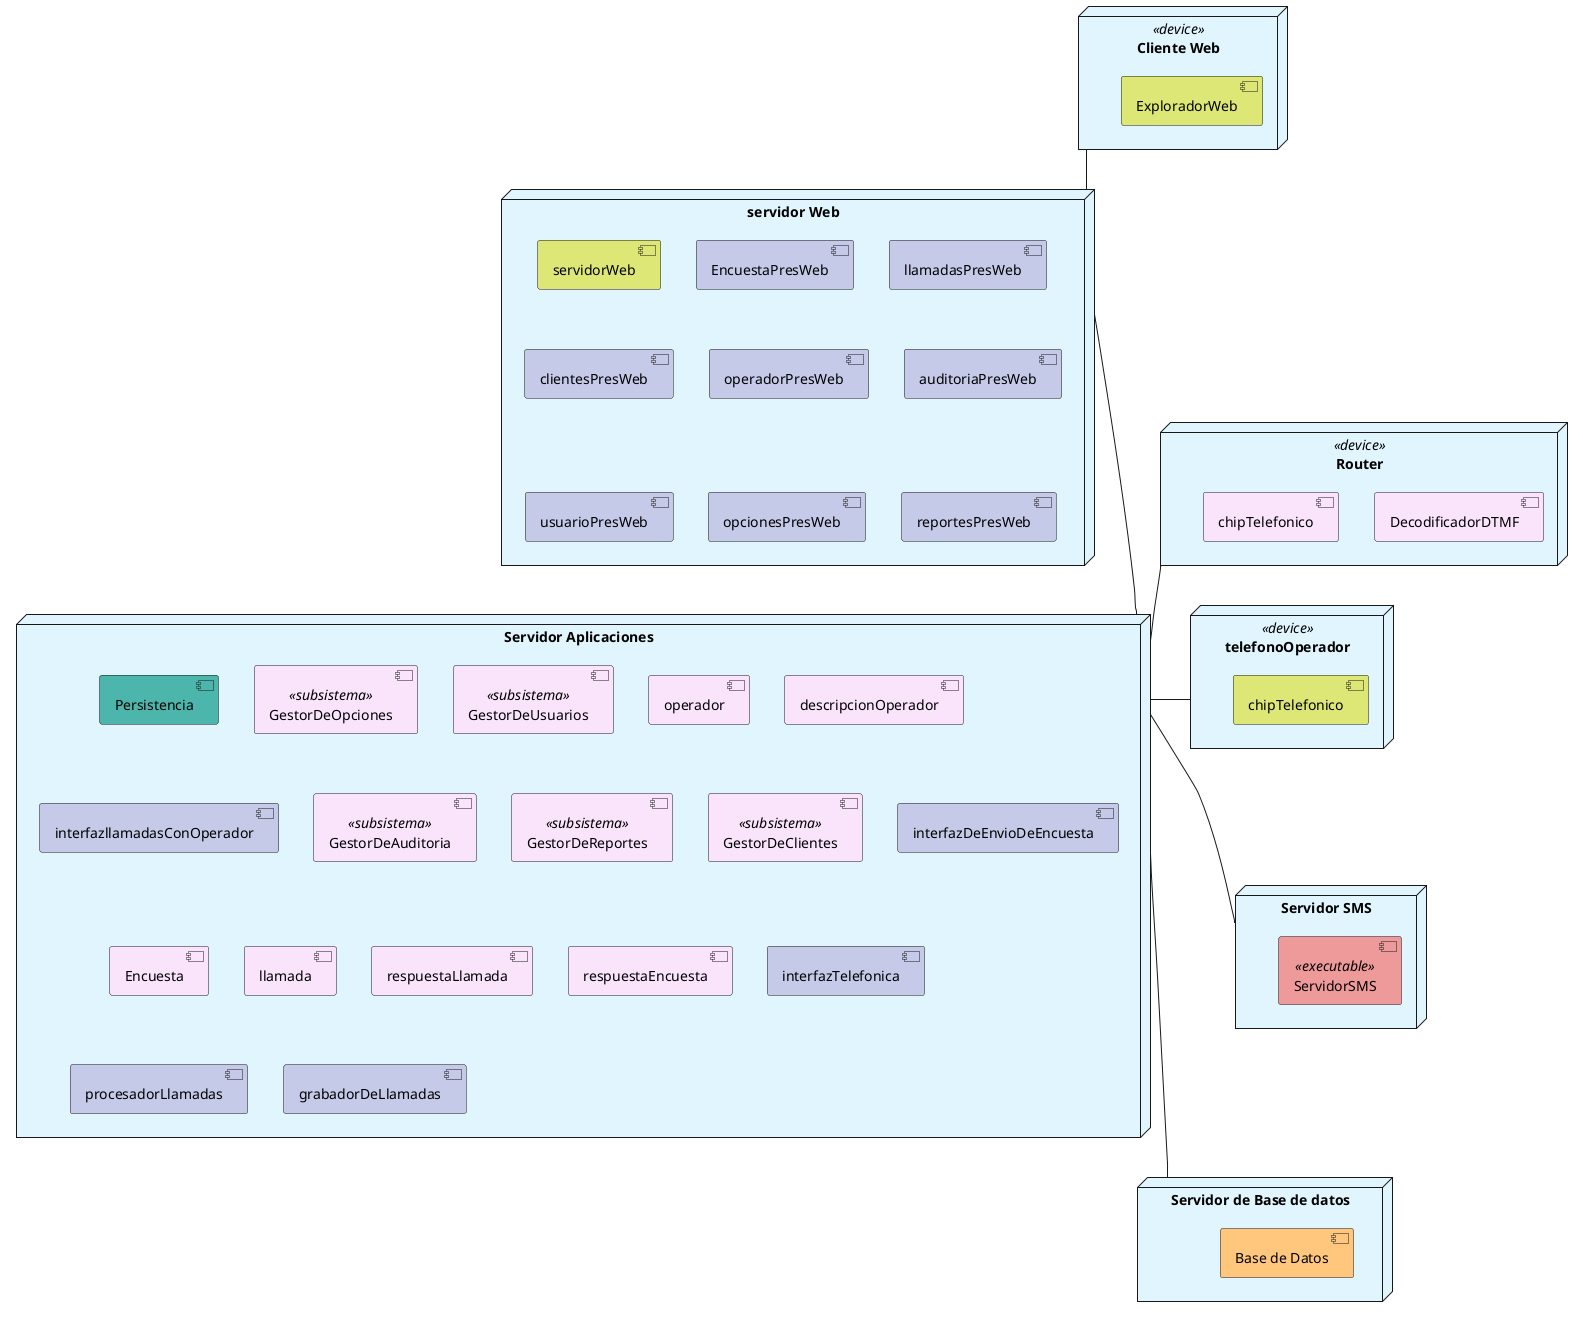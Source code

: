 @startuml

node "Cliente Web" as presWeb <<device>>#E1F5FE{
component [ExploradorWeb] #DCE775 
}

node "servidor Web" as NodeservidorWeb #E1F5FE{
component [servidorWeb] #DCE775
component [EncuestaPresWeb] #C5CAE9
component [llamadasPresWeb] #C5CAE9
component [clientesPresWeb] #C5CAE9
component [operadorPresWeb] #C5CAE9
component [auditoriaPresWeb] #C5CAE9
component [usuarioPresWeb] #C5CAE9
component [opcionesPresWeb] #C5CAE9
component [reportesPresWeb] #C5CAE9
}
node "Servidor Aplicaciones" as NodeApps #E1F5FE{
component [Persistencia] #4DB6AC
component [GestorDeOpciones] <<subsistema>> #fae4fc
component [GestorDeUsuarios] <<subsistema>> #fae4fc
component [operador] #fae4fc
component [descripcionOperador] #fae4fc
component [interfazllamadasConOperador] #C5CAE9
component GestorDeAuditoria <<subsistema>> #fae4fc
component GestorDeReportes <<subsistema>> #fae4fc
component GestorDeClientes <<subsistema>> #fae4fc
component interfazDeEnvioDeEncuesta #C5CAE9
component Encuesta #fae4fc
component llamada #fae4fc
component respuestaLlamada #fae4fc
component respuestaEncuesta #fae4fc
component interfazTelefonica #C5CAE9
component procesadorLlamadas #C5CAE9
component grabadorDeLlamadas #C5CAE9
 
}
node "Servidor de Base de datos" as NodeBD #E1F5FE{
component [Base de Datos] #ffc77d
}
node Router <<device>>  #E1F5FE{
  component [DecodificadorDTMF] as dmtf #fae4fc
  component [chipTelefonico] as c2 #fae4fc
}
node telefonoOperador <<device>> #E1F5FE{
  component [chipTelefonico] as c1 #DCE775
  
}
node "Servidor SMS" as servidorSMS #E1F5FE{
  component ServidorSMS <<executable>> #EF9A9A
}




presWeb  -down- NodeservidorWeb 
NodeservidorWeb -down--- NodeApps
NodeBD  -up---- NodeApps
NodeApps -up- Router
NodeApps -right-- telefonoOperador
NodeApps -down-- servidorSMS

@enduml
